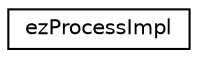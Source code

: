 digraph "Graphical Class Hierarchy"
{
 // LATEX_PDF_SIZE
  edge [fontname="Helvetica",fontsize="10",labelfontname="Helvetica",labelfontsize="10"];
  node [fontname="Helvetica",fontsize="10",shape=record];
  rankdir="LR";
  Node0 [label="ezProcessImpl",height=0.2,width=0.4,color="black", fillcolor="white", style="filled",URL="$dd/dd3/structez_process_impl.htm",tooltip=" "];
}
